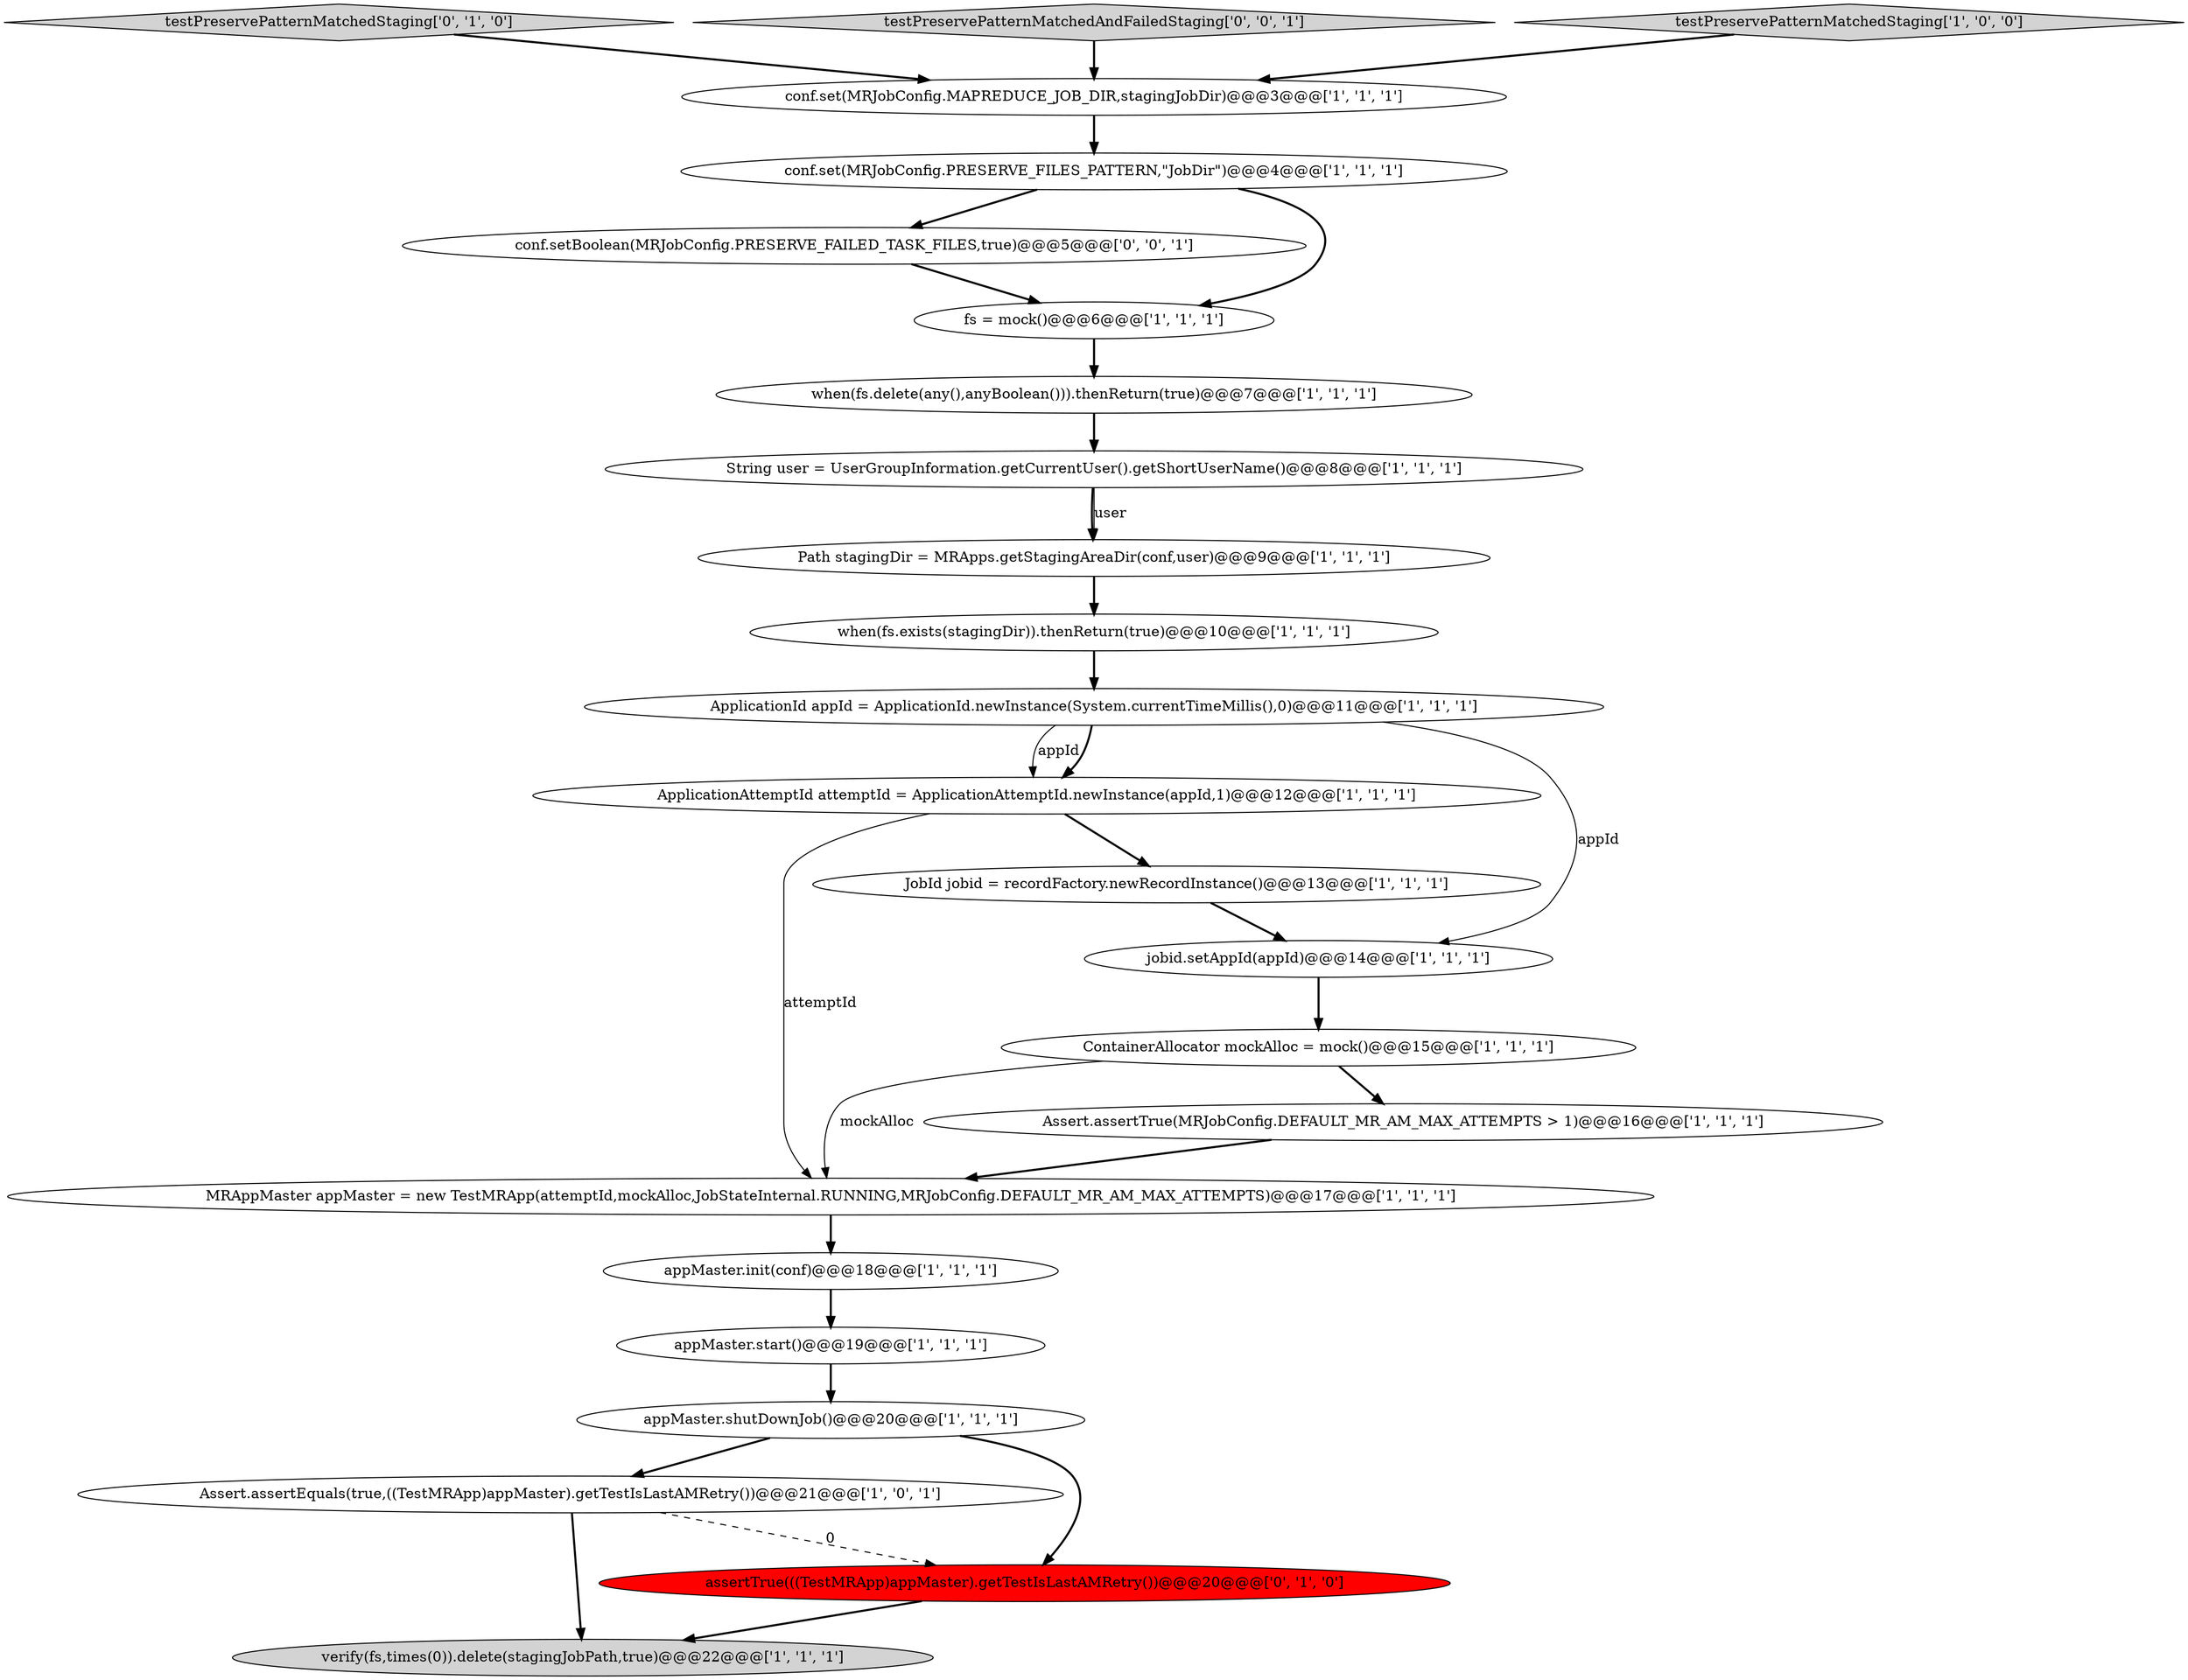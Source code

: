 digraph {
6 [style = filled, label = "conf.set(MRJobConfig.MAPREDUCE_JOB_DIR,stagingJobDir)@@@3@@@['1', '1', '1']", fillcolor = white, shape = ellipse image = "AAA0AAABBB1BBB"];
17 [style = filled, label = "appMaster.init(conf)@@@18@@@['1', '1', '1']", fillcolor = white, shape = ellipse image = "AAA0AAABBB1BBB"];
10 [style = filled, label = "when(fs.delete(any(),anyBoolean())).thenReturn(true)@@@7@@@['1', '1', '1']", fillcolor = white, shape = ellipse image = "AAA0AAABBB1BBB"];
0 [style = filled, label = "Path stagingDir = MRApps.getStagingAreaDir(conf,user)@@@9@@@['1', '1', '1']", fillcolor = white, shape = ellipse image = "AAA0AAABBB1BBB"];
21 [style = filled, label = "testPreservePatternMatchedStaging['0', '1', '0']", fillcolor = lightgray, shape = diamond image = "AAA0AAABBB2BBB"];
14 [style = filled, label = "verify(fs,times(0)).delete(stagingJobPath,true)@@@22@@@['1', '1', '1']", fillcolor = lightgray, shape = ellipse image = "AAA0AAABBB1BBB"];
9 [style = filled, label = "JobId jobid = recordFactory.newRecordInstance()@@@13@@@['1', '1', '1']", fillcolor = white, shape = ellipse image = "AAA0AAABBB1BBB"];
22 [style = filled, label = "conf.setBoolean(MRJobConfig.PRESERVE_FAILED_TASK_FILES,true)@@@5@@@['0', '0', '1']", fillcolor = white, shape = ellipse image = "AAA0AAABBB3BBB"];
19 [style = filled, label = "Assert.assertEquals(true,((TestMRApp)appMaster).getTestIsLastAMRetry())@@@21@@@['1', '0', '1']", fillcolor = white, shape = ellipse image = "AAA0AAABBB1BBB"];
5 [style = filled, label = "appMaster.start()@@@19@@@['1', '1', '1']", fillcolor = white, shape = ellipse image = "AAA0AAABBB1BBB"];
23 [style = filled, label = "testPreservePatternMatchedAndFailedStaging['0', '0', '1']", fillcolor = lightgray, shape = diamond image = "AAA0AAABBB3BBB"];
20 [style = filled, label = "assertTrue(((TestMRApp)appMaster).getTestIsLastAMRetry())@@@20@@@['0', '1', '0']", fillcolor = red, shape = ellipse image = "AAA1AAABBB2BBB"];
18 [style = filled, label = "conf.set(MRJobConfig.PRESERVE_FILES_PATTERN,\"JobDir\")@@@4@@@['1', '1', '1']", fillcolor = white, shape = ellipse image = "AAA0AAABBB1BBB"];
4 [style = filled, label = "when(fs.exists(stagingDir)).thenReturn(true)@@@10@@@['1', '1', '1']", fillcolor = white, shape = ellipse image = "AAA0AAABBB1BBB"];
15 [style = filled, label = "testPreservePatternMatchedStaging['1', '0', '0']", fillcolor = lightgray, shape = diamond image = "AAA0AAABBB1BBB"];
13 [style = filled, label = "Assert.assertTrue(MRJobConfig.DEFAULT_MR_AM_MAX_ATTEMPTS > 1)@@@16@@@['1', '1', '1']", fillcolor = white, shape = ellipse image = "AAA0AAABBB1BBB"];
7 [style = filled, label = "ApplicationAttemptId attemptId = ApplicationAttemptId.newInstance(appId,1)@@@12@@@['1', '1', '1']", fillcolor = white, shape = ellipse image = "AAA0AAABBB1BBB"];
2 [style = filled, label = "appMaster.shutDownJob()@@@20@@@['1', '1', '1']", fillcolor = white, shape = ellipse image = "AAA0AAABBB1BBB"];
8 [style = filled, label = "jobid.setAppId(appId)@@@14@@@['1', '1', '1']", fillcolor = white, shape = ellipse image = "AAA0AAABBB1BBB"];
3 [style = filled, label = "ContainerAllocator mockAlloc = mock()@@@15@@@['1', '1', '1']", fillcolor = white, shape = ellipse image = "AAA0AAABBB1BBB"];
11 [style = filled, label = "MRAppMaster appMaster = new TestMRApp(attemptId,mockAlloc,JobStateInternal.RUNNING,MRJobConfig.DEFAULT_MR_AM_MAX_ATTEMPTS)@@@17@@@['1', '1', '1']", fillcolor = white, shape = ellipse image = "AAA0AAABBB1BBB"];
16 [style = filled, label = "fs = mock()@@@6@@@['1', '1', '1']", fillcolor = white, shape = ellipse image = "AAA0AAABBB1BBB"];
1 [style = filled, label = "ApplicationId appId = ApplicationId.newInstance(System.currentTimeMillis(),0)@@@11@@@['1', '1', '1']", fillcolor = white, shape = ellipse image = "AAA0AAABBB1BBB"];
12 [style = filled, label = "String user = UserGroupInformation.getCurrentUser().getShortUserName()@@@8@@@['1', '1', '1']", fillcolor = white, shape = ellipse image = "AAA0AAABBB1BBB"];
17->5 [style = bold, label=""];
2->20 [style = bold, label=""];
2->19 [style = bold, label=""];
21->6 [style = bold, label=""];
16->10 [style = bold, label=""];
22->16 [style = bold, label=""];
7->11 [style = solid, label="attemptId"];
3->11 [style = solid, label="mockAlloc"];
6->18 [style = bold, label=""];
19->20 [style = dashed, label="0"];
8->3 [style = bold, label=""];
15->6 [style = bold, label=""];
20->14 [style = bold, label=""];
1->7 [style = solid, label="appId"];
9->8 [style = bold, label=""];
12->0 [style = bold, label=""];
1->7 [style = bold, label=""];
13->11 [style = bold, label=""];
1->8 [style = solid, label="appId"];
7->9 [style = bold, label=""];
5->2 [style = bold, label=""];
18->22 [style = bold, label=""];
19->14 [style = bold, label=""];
0->4 [style = bold, label=""];
10->12 [style = bold, label=""];
23->6 [style = bold, label=""];
12->0 [style = solid, label="user"];
3->13 [style = bold, label=""];
11->17 [style = bold, label=""];
4->1 [style = bold, label=""];
18->16 [style = bold, label=""];
}
